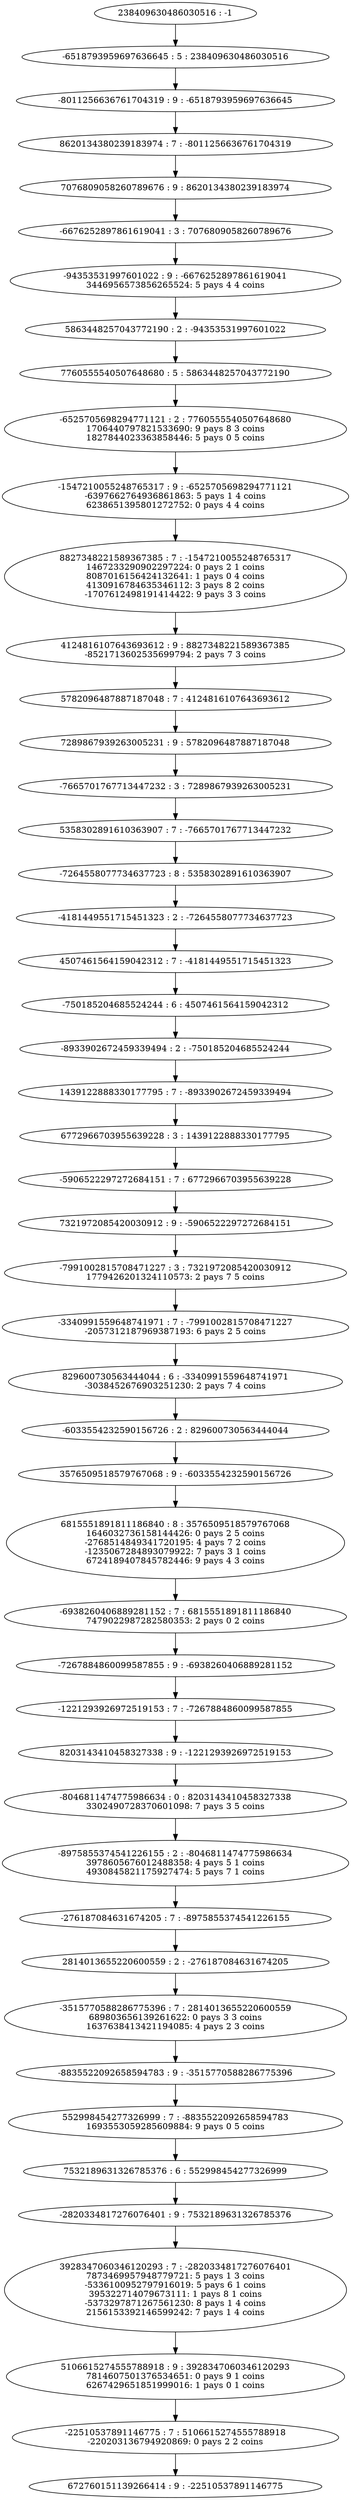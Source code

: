 digraph "plots_10_0.9_0.4_1000000.0_6000.0_2880000.0/tree_0.dot" {
	0 [label="238409630486030516 : -1"]
	1 [label="-6518793959697636645 : 5 : 238409630486030516
"]
	2 [label="-8011256636761704319 : 9 : -6518793959697636645
"]
	3 [label="8620134380239183974 : 7 : -8011256636761704319
"]
	4 [label="7076809058260789676 : 9 : 8620134380239183974
"]
	5 [label="-6676252897861619041 : 3 : 7076809058260789676
"]
	6 [label="-94353531997601022 : 9 : -6676252897861619041
3446956573856265524: 5 pays 4 4 coins
"]
	7 [label="5863448257043772190 : 2 : -94353531997601022
"]
	8 [label="7760555540507648680 : 5 : 5863448257043772190
"]
	9 [label="-6525705698294771121 : 2 : 7760555540507648680
1706440797821533690: 9 pays 8 3 coins
1827844023363858446: 5 pays 0 5 coins
"]
	10 [label="-1547210055248765317 : 9 : -6525705698294771121
-6397662764936861863: 5 pays 1 4 coins
6238651395801272752: 0 pays 4 4 coins
"]
	11 [label="8827348221589367385 : 7 : -1547210055248765317
1467233290902297224: 0 pays 2 1 coins
8087016156424132641: 1 pays 0 4 coins
4130916784635346112: 3 pays 8 2 coins
-1707612498191414422: 9 pays 3 3 coins
"]
	12 [label="4124816107643693612 : 9 : 8827348221589367385
-8521713602535699794: 2 pays 7 3 coins
"]
	13 [label="5782096487887187048 : 7 : 4124816107643693612
"]
	14 [label="7289867939263005231 : 9 : 5782096487887187048
"]
	15 [label="-7665701767713447232 : 3 : 7289867939263005231
"]
	16 [label="5358302891610363907 : 7 : -7665701767713447232
"]
	17 [label="-7264558077734637723 : 8 : 5358302891610363907
"]
	18 [label="-4181449551715451323 : 2 : -7264558077734637723
"]
	19 [label="4507461564159042312 : 7 : -4181449551715451323
"]
	20 [label="-750185204685524244 : 6 : 4507461564159042312
"]
	21 [label="-8933902672459339494 : 2 : -750185204685524244
"]
	22 [label="1439122888330177795 : 7 : -8933902672459339494
"]
	23 [label="6772966703955639228 : 3 : 1439122888330177795
"]
	24 [label="-5906522297272684151 : 7 : 6772966703955639228
"]
	25 [label="7321972085420030912 : 9 : -5906522297272684151
"]
	26 [label="-7991002815708471227 : 3 : 7321972085420030912
1779426201324110573: 2 pays 7 5 coins
"]
	27 [label="-3340991559648741971 : 7 : -7991002815708471227
-2057312187969387193: 6 pays 2 5 coins
"]
	28 [label="829600730563444044 : 6 : -3340991559648741971
-3038452676903251230: 2 pays 7 4 coins
"]
	29 [label="-6033554232590156726 : 2 : 829600730563444044
"]
	30 [label="3576509518579767068 : 9 : -6033554232590156726
"]
	31 [label="6815551891811186840 : 8 : 3576509518579767068
1646032736158144426: 0 pays 2 5 coins
-2768514849341720195: 4 pays 7 2 coins
-1235067284893079922: 7 pays 3 1 coins
6724189407845782446: 9 pays 4 3 coins
"]
	32 [label="-6938260406889281152 : 7 : 6815551891811186840
7479022987282580353: 2 pays 0 2 coins
"]
	33 [label="-7267884860099587855 : 9 : -6938260406889281152
"]
	34 [label="-1221293926972519153 : 7 : -7267884860099587855
"]
	35 [label="8203143410458327338 : 9 : -1221293926972519153
"]
	36 [label="-8046811474775986634 : 0 : 8203143410458327338
3302490728370601098: 7 pays 3 5 coins
"]
	37 [label="-8975855374541226155 : 2 : -8046811474775986634
3978605676012488358: 4 pays 5 1 coins
4930845821175927474: 5 pays 7 1 coins
"]
	38 [label="-276187084631674205 : 7 : -8975855374541226155
"]
	39 [label="2814013655220600559 : 2 : -276187084631674205
"]
	40 [label="-3515770588286775396 : 7 : 2814013655220600559
689803656139261622: 0 pays 3 3 coins
1637638413421194085: 4 pays 2 3 coins
"]
	41 [label="-8835522092658594783 : 9 : -3515770588286775396
"]
	42 [label="552998454277326999 : 7 : -8835522092658594783
1693553059285609884: 9 pays 0 5 coins
"]
	43 [label="7532189631326785376 : 6 : 552998454277326999
"]
	44 [label="-2820334817276076401 : 9 : 7532189631326785376
"]
	45 [label="3928347060346120293 : 7 : -2820334817276076401
7873469957948779721: 5 pays 1 3 coins
-5336100952797916019: 5 pays 6 1 coins
395322714079673111: 1 pays 8 1 coins
-5373297871267561230: 8 pays 1 4 coins
2156153392146599242: 7 pays 1 4 coins
"]
	46 [label="5106615274555788918 : 9 : 3928347060346120293
7814607501376534651: 0 pays 9 1 coins
6267429651851999016: 1 pays 0 1 coins
"]
	47 [label="-22510537891146775 : 7 : 5106615274555788918
-220203136794920869: 0 pays 2 2 coins
"]
	48 [label="672760151139266414 : 9 : -22510537891146775
"]
	0 -> 1
	1 -> 2
	2 -> 3
	3 -> 4
	4 -> 5
	5 -> 6
	6 -> 7
	7 -> 8
	8 -> 9
	9 -> 10
	10 -> 11
	11 -> 12
	12 -> 13
	13 -> 14
	14 -> 15
	15 -> 16
	16 -> 17
	17 -> 18
	18 -> 19
	19 -> 20
	20 -> 21
	21 -> 22
	22 -> 23
	23 -> 24
	24 -> 25
	25 -> 26
	26 -> 27
	27 -> 28
	28 -> 29
	29 -> 30
	30 -> 31
	31 -> 32
	32 -> 33
	33 -> 34
	34 -> 35
	35 -> 36
	36 -> 37
	37 -> 38
	38 -> 39
	39 -> 40
	40 -> 41
	41 -> 42
	42 -> 43
	43 -> 44
	44 -> 45
	45 -> 46
	46 -> 47
	47 -> 48
}
